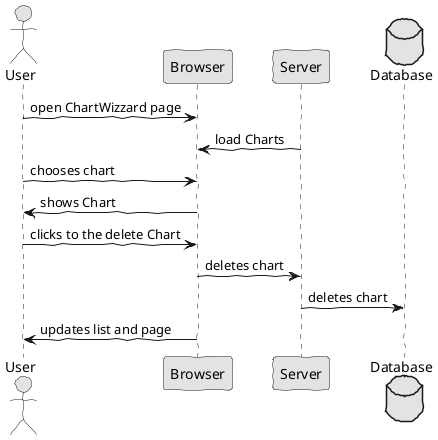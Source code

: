 @startuml  analysis3.png
skinparam handwritten true
skinparam monochrome true
skinparam packageStyle rect
skinparam defaultFontName FG Virgil
skinparam shadowing false

actor User

User -> Browser : open ChartWizzard page

Server -> Browser : load Charts

User -> Browser : chooses chart

Browser -> User : shows Chart

User -> Browser : clicks to the delete Chart

Browser -> Server : deletes chart

database Database

Server -> Database : deletes chart

Browser -> User : updates list and page

@enduml